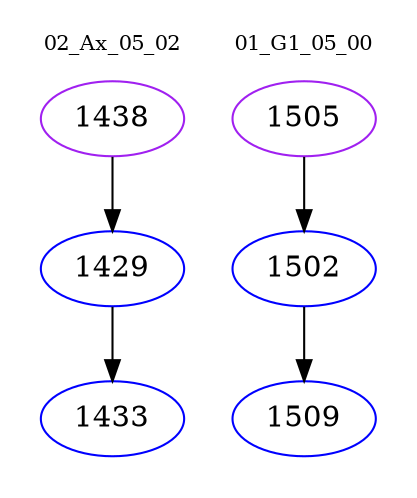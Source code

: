 digraph{
subgraph cluster_0 {
color = white
label = "02_Ax_05_02";
fontsize=10;
T0_1438 [label="1438", color="purple"]
T0_1438 -> T0_1429 [color="black"]
T0_1429 [label="1429", color="blue"]
T0_1429 -> T0_1433 [color="black"]
T0_1433 [label="1433", color="blue"]
}
subgraph cluster_1 {
color = white
label = "01_G1_05_00";
fontsize=10;
T1_1505 [label="1505", color="purple"]
T1_1505 -> T1_1502 [color="black"]
T1_1502 [label="1502", color="blue"]
T1_1502 -> T1_1509 [color="black"]
T1_1509 [label="1509", color="blue"]
}
}

